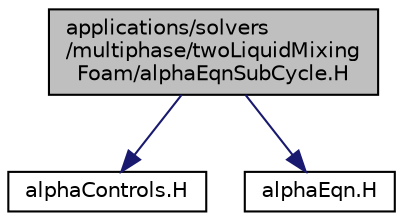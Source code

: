 digraph "applications/solvers/multiphase/twoLiquidMixingFoam/alphaEqnSubCycle.H"
{
  bgcolor="transparent";
  edge [fontname="Helvetica",fontsize="10",labelfontname="Helvetica",labelfontsize="10"];
  node [fontname="Helvetica",fontsize="10",shape=record];
  Node1 [label="applications/solvers\l/multiphase/twoLiquidMixing\lFoam/alphaEqnSubCycle.H",height=0.2,width=0.4,color="black", fillcolor="grey75", style="filled", fontcolor="black"];
  Node1 -> Node2 [color="midnightblue",fontsize="10",style="solid",fontname="Helvetica"];
  Node2 [label="alphaControls.H",height=0.2,width=0.4,color="black",URL="$a05230.html"];
  Node1 -> Node3 [color="midnightblue",fontsize="10",style="solid",fontname="Helvetica"];
  Node3 [label="alphaEqn.H",height=0.2,width=0.4,color="black",URL="$a03426.html"];
}
